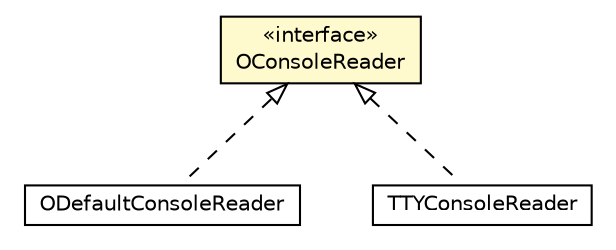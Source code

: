 #!/usr/local/bin/dot
#
# Class diagram 
# Generated by UMLGraph version R5_6-24-gf6e263 (http://www.umlgraph.org/)
#

digraph G {
	edge [fontname="Helvetica",fontsize=10,labelfontname="Helvetica",labelfontsize=10];
	node [fontname="Helvetica",fontsize=10,shape=plaintext];
	nodesep=0.25;
	ranksep=0.5;
	// com.orientechnologies.common.console.ODefaultConsoleReader
	c1225564 [label=<<table title="com.orientechnologies.common.console.ODefaultConsoleReader" border="0" cellborder="1" cellspacing="0" cellpadding="2" port="p" href="./ODefaultConsoleReader.html">
		<tr><td><table border="0" cellspacing="0" cellpadding="1">
<tr><td align="center" balign="center"> ODefaultConsoleReader </td></tr>
		</table></td></tr>
		</table>>, URL="./ODefaultConsoleReader.html", fontname="Helvetica", fontcolor="black", fontsize=10.0];
	// com.orientechnologies.common.console.OConsoleReader
	c1225566 [label=<<table title="com.orientechnologies.common.console.OConsoleReader" border="0" cellborder="1" cellspacing="0" cellpadding="2" port="p" bgcolor="lemonChiffon" href="./OConsoleReader.html">
		<tr><td><table border="0" cellspacing="0" cellpadding="1">
<tr><td align="center" balign="center"> &#171;interface&#187; </td></tr>
<tr><td align="center" balign="center"> OConsoleReader </td></tr>
		</table></td></tr>
		</table>>, URL="./OConsoleReader.html", fontname="Helvetica", fontcolor="black", fontsize=10.0];
	// com.orientechnologies.common.console.TTYConsoleReader
	c1225569 [label=<<table title="com.orientechnologies.common.console.TTYConsoleReader" border="0" cellborder="1" cellspacing="0" cellpadding="2" port="p" href="./TTYConsoleReader.html">
		<tr><td><table border="0" cellspacing="0" cellpadding="1">
<tr><td align="center" balign="center"> TTYConsoleReader </td></tr>
		</table></td></tr>
		</table>>, URL="./TTYConsoleReader.html", fontname="Helvetica", fontcolor="black", fontsize=10.0];
	//com.orientechnologies.common.console.ODefaultConsoleReader implements com.orientechnologies.common.console.OConsoleReader
	c1225566:p -> c1225564:p [dir=back,arrowtail=empty,style=dashed];
	//com.orientechnologies.common.console.TTYConsoleReader implements com.orientechnologies.common.console.OConsoleReader
	c1225566:p -> c1225569:p [dir=back,arrowtail=empty,style=dashed];
}

